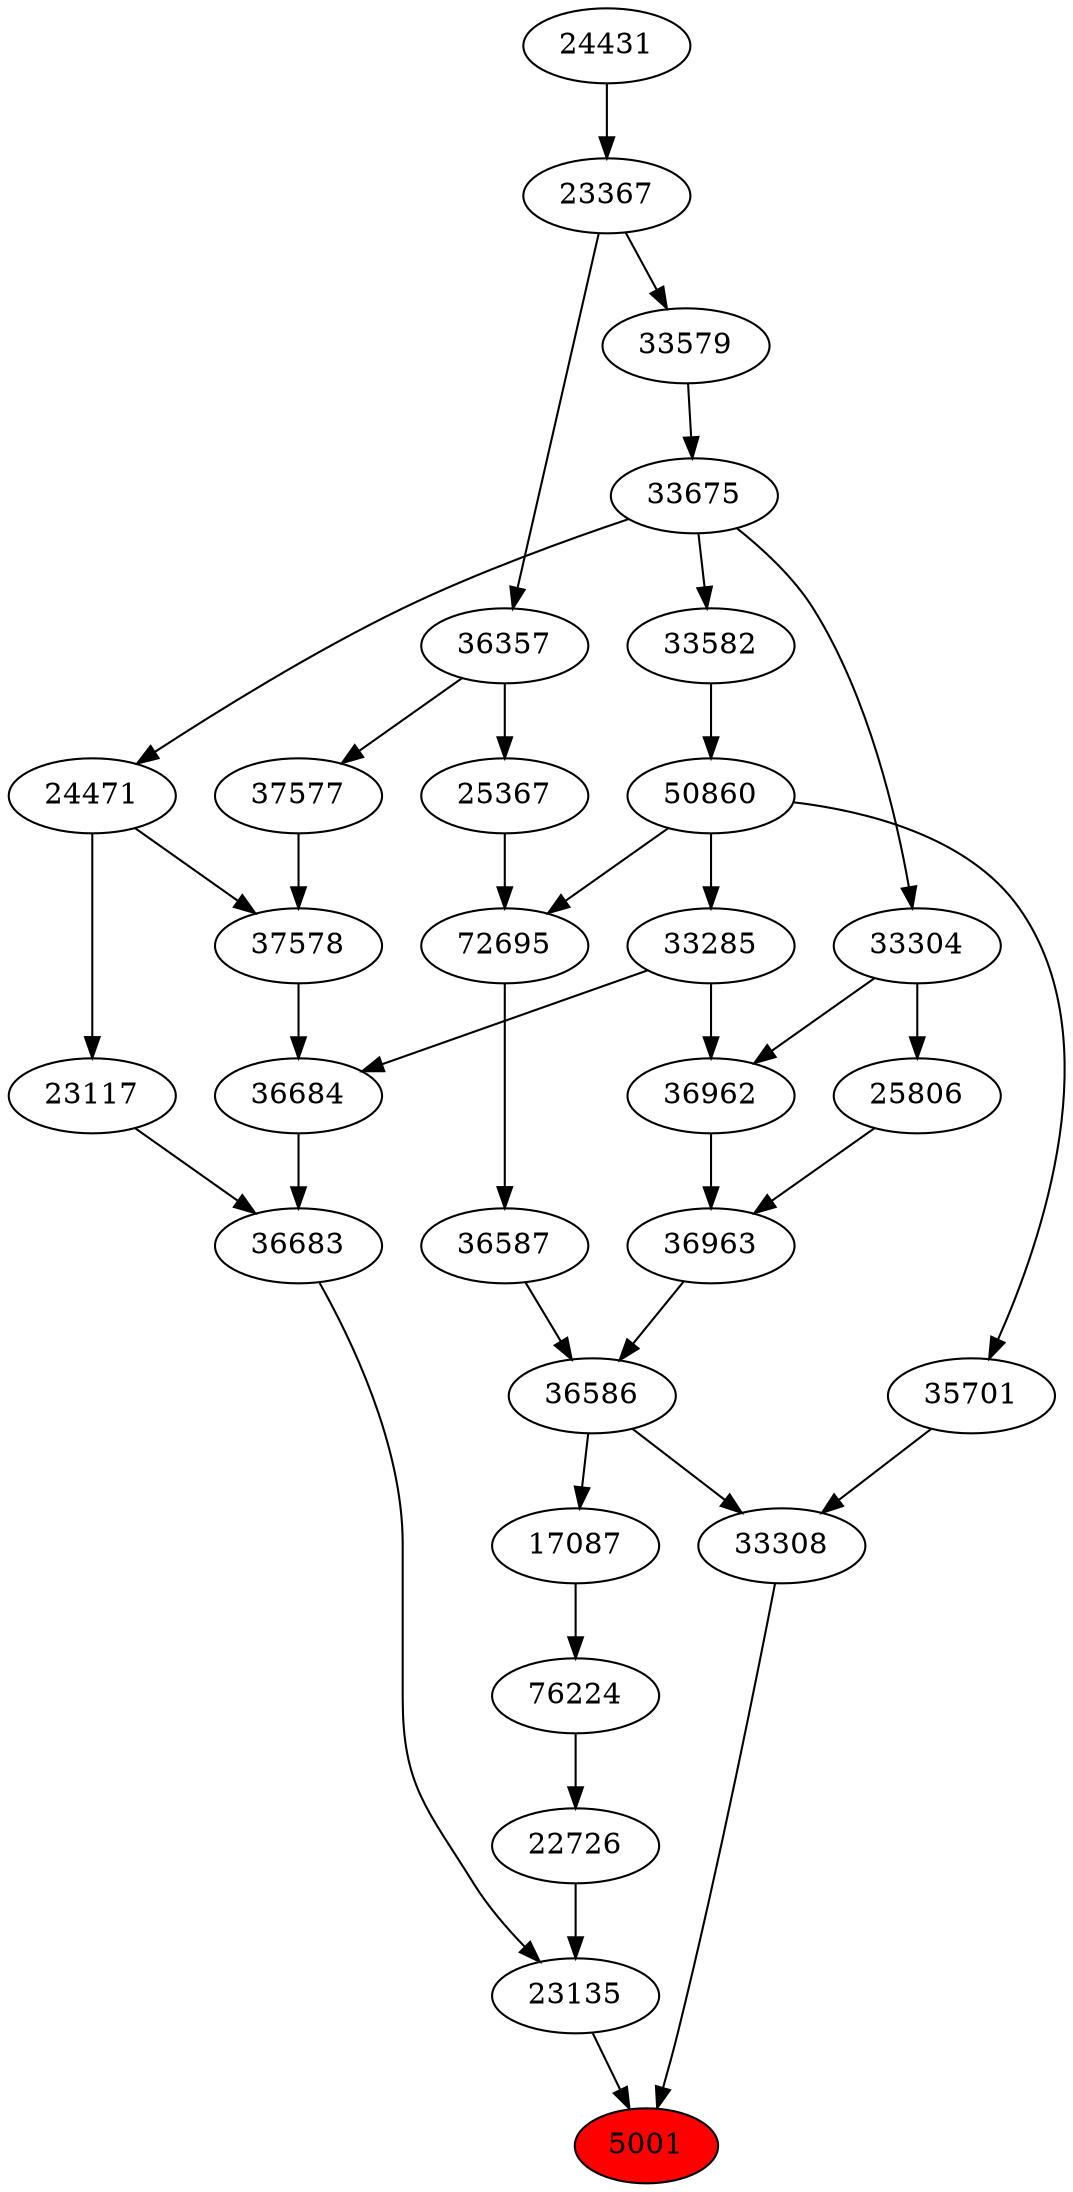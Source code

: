 strict digraph{ 
5001 [label="5001" fillcolor=red style=filled]
23135 -> 5001
33308 -> 5001
23135 [label="23135"]
22726 -> 23135
36683 -> 23135
33308 [label="33308"]
36586 -> 33308
35701 -> 33308
22726 [label="22726"]
76224 -> 22726
36683 [label="36683"]
36684 -> 36683
23117 -> 36683
36586 [label="36586"]
36587 -> 36586
36963 -> 36586
35701 [label="35701"]
50860 -> 35701
76224 [label="76224"]
17087 -> 76224
36684 [label="36684"]
33285 -> 36684
37578 -> 36684
23117 [label="23117"]
24471 -> 23117
36587 [label="36587"]
72695 -> 36587
36963 [label="36963"]
36962 -> 36963
25806 -> 36963
50860 [label="50860"]
33582 -> 50860
17087 [label="17087"]
36586 -> 17087
33285 [label="33285"]
50860 -> 33285
37578 [label="37578"]
24471 -> 37578
37577 -> 37578
24471 [label="24471"]
33675 -> 24471
72695 [label="72695"]
50860 -> 72695
25367 -> 72695
36962 [label="36962"]
33285 -> 36962
33304 -> 36962
25806 [label="25806"]
33304 -> 25806
33582 [label="33582"]
33675 -> 33582
37577 [label="37577"]
36357 -> 37577
33675 [label="33675"]
33579 -> 33675
25367 [label="25367"]
36357 -> 25367
33304 [label="33304"]
33675 -> 33304
36357 [label="36357"]
23367 -> 36357
33579 [label="33579"]
23367 -> 33579
23367 [label="23367"]
24431 -> 23367
24431 [label="24431"]
}